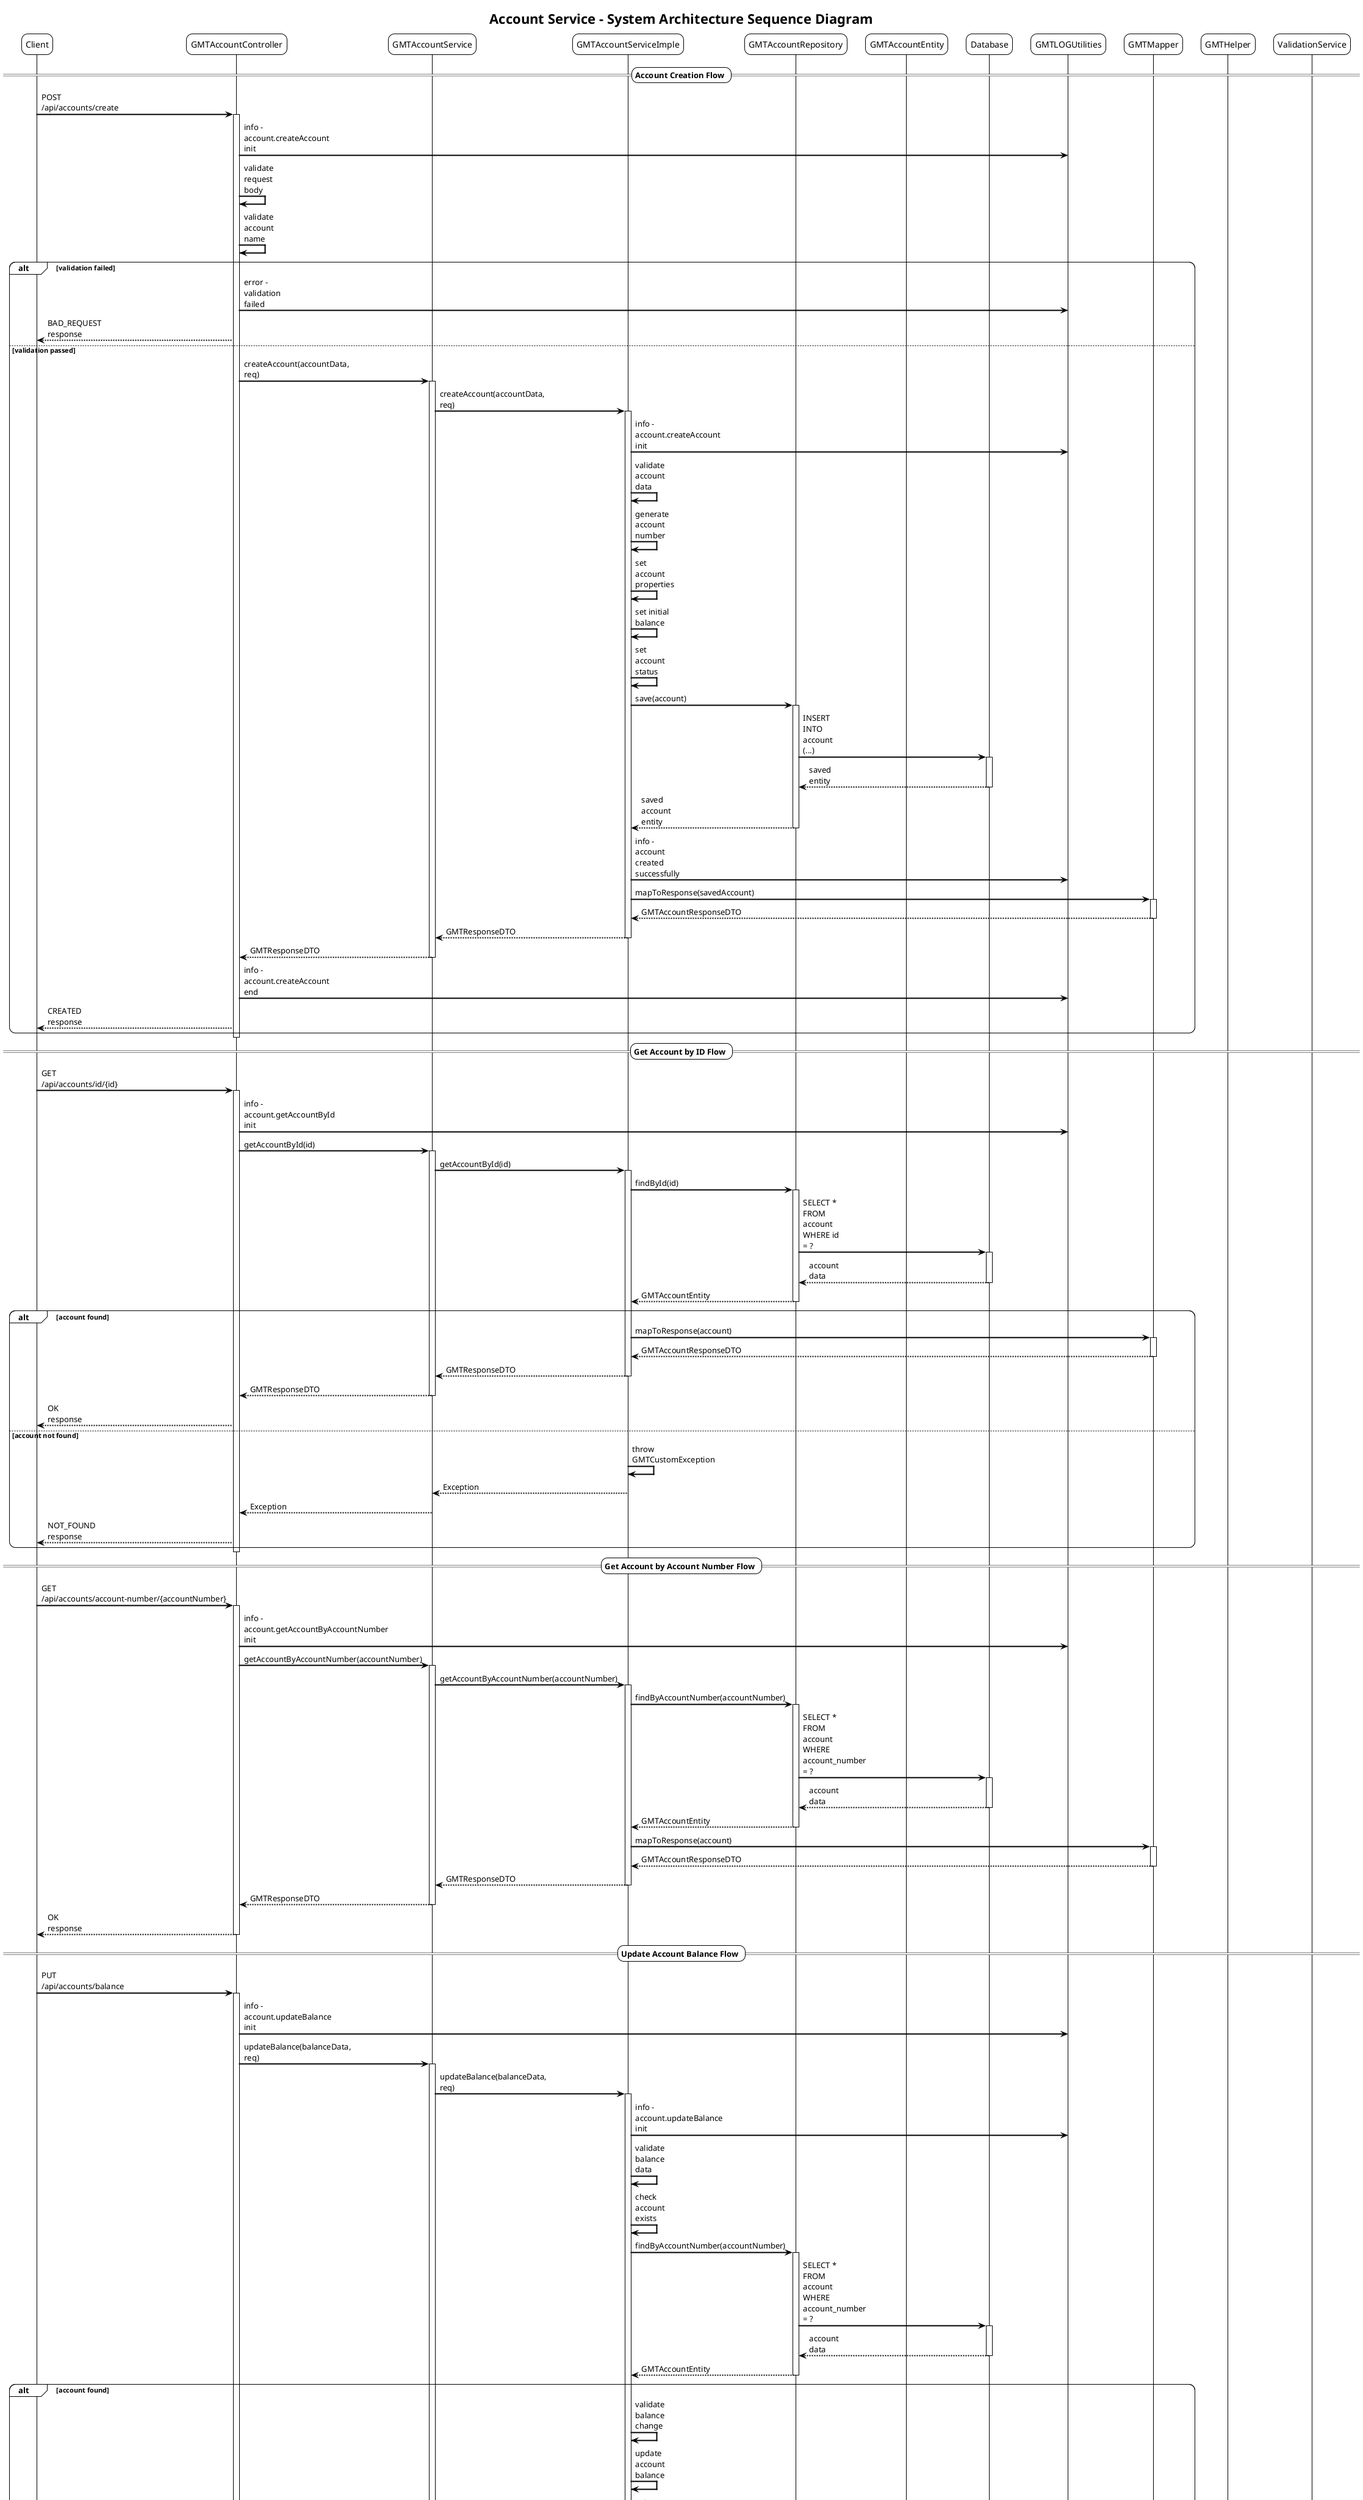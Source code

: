 @startuml Account Service Sequence Diagram
!theme plain
skinparam backgroundColor #FFFFFF
skinparam sequenceArrowThickness 2
skinparam roundcorner 20
skinparam maxmessagesize 60

title Account Service - System Architecture Sequence Diagram

participant "Client" as C
participant "GMTAccountController" as CTL
participant "GMTAccountService" as SVC
participant "GMTAccountServiceImple" as SVC_IMPL
participant "GMTAccountRepository" as REPO
participant "GMTAccountEntity" as ENTITY
participant "Database" as DB
participant "GMTLOGUtilities" as LOG
participant "GMTMapper" as MAPPER
participant "GMTHelper" as HELPER
participant "ValidationService" as VAL_SVC

== Account Creation Flow ==

C -> CTL: POST /api/accounts/create
activate CTL
CTL -> LOG: info - account.createAccount init
CTL -> CTL: validate request body
CTL -> CTL: validate account name

alt validation failed
    CTL -> LOG: error - validation failed
    CTL --> C: BAD_REQUEST response
else validation passed
    CTL -> SVC: createAccount(accountData, req)
    activate SVC
    
    SVC -> SVC_IMPL: createAccount(accountData, req)
    activate SVC_IMPL
    
    SVC_IMPL -> LOG: info - account.createAccount init
    SVC_IMPL -> SVC_IMPL: validate account data
    SVC_IMPL -> SVC_IMPL: generate account number
    SVC_IMPL -> SVC_IMPL: set account properties
    SVC_IMPL -> SVC_IMPL: set initial balance
    SVC_IMPL -> SVC_IMPL: set account status
    
    SVC_IMPL -> REPO: save(account)
    activate REPO
    REPO -> DB: INSERT INTO account (...)
    activate DB
    DB --> REPO: saved entity
    deactivate DB
    REPO --> SVC_IMPL: saved account entity
    deactivate REPO
    
    SVC_IMPL -> LOG: info - account created successfully
    SVC_IMPL -> MAPPER: mapToResponse(savedAccount)
    activate MAPPER
    MAPPER --> SVC_IMPL: GMTAccountResponseDTO
    deactivate MAPPER
    
    SVC_IMPL --> SVC: GMTResponseDTO
    deactivate SVC_IMPL
    
    SVC --> CTL: GMTResponseDTO
    deactivate SVC
    
    CTL -> LOG: info - account.createAccount end
    CTL --> C: CREATED response
end
deactivate CTL

== Get Account by ID Flow ==

C -> CTL: GET /api/accounts/id/{id}
activate CTL
CTL -> LOG: info - account.getAccountById init
CTL -> SVC: getAccountById(id)
activate SVC

SVC -> SVC_IMPL: getAccountById(id)
activate SVC_IMPL

SVC_IMPL -> REPO: findById(id)
activate REPO
REPO -> DB: SELECT * FROM account WHERE id = ?
activate DB
DB --> REPO: account data
deactivate DB
REPO --> SVC_IMPL: GMTAccountEntity
deactivate REPO

alt account found
    SVC_IMPL -> MAPPER: mapToResponse(account)
    activate MAPPER
    MAPPER --> SVC_IMPL: GMTAccountResponseDTO
    deactivate MAPPER
    
    SVC_IMPL --> SVC: GMTResponseDTO
    deactivate SVC_IMPL
    
    SVC --> CTL: GMTResponseDTO
    deactivate SVC
    
    CTL --> C: OK response
else account not found
    SVC_IMPL -> SVC_IMPL: throw GMTCustomException
    SVC_IMPL --> SVC: Exception
    deactivate SVC_IMPL
    
    SVC --> CTL: Exception
    deactivate SVC
    
    CTL --> C: NOT_FOUND response
end
deactivate CTL

== Get Account by Account Number Flow ==

C -> CTL: GET /api/accounts/account-number/{accountNumber}
activate CTL
CTL -> LOG: info - account.getAccountByAccountNumber init
CTL -> SVC: getAccountByAccountNumber(accountNumber)
activate SVC

SVC -> SVC_IMPL: getAccountByAccountNumber(accountNumber)
activate SVC_IMPL

SVC_IMPL -> REPO: findByAccountNumber(accountNumber)
activate REPO
REPO -> DB: SELECT * FROM account WHERE account_number = ?
activate DB
DB --> REPO: account data
deactivate DB
REPO --> SVC_IMPL: GMTAccountEntity
deactivate REPO

SVC_IMPL -> MAPPER: mapToResponse(account)
activate MAPPER
MAPPER --> SVC_IMPL: GMTAccountResponseDTO
deactivate MAPPER

SVC_IMPL --> SVC: GMTResponseDTO
deactivate SVC_IMPL

SVC --> CTL: GMTResponseDTO
deactivate SVC

CTL --> C: OK response
deactivate CTL

== Update Account Balance Flow ==

C -> CTL: PUT /api/accounts/balance
activate CTL
CTL -> LOG: info - account.updateBalance init
CTL -> SVC: updateBalance(balanceData, req)
activate SVC

SVC -> SVC_IMPL: updateBalance(balanceData, req)
activate SVC_IMPL

SVC_IMPL -> LOG: info - account.updateBalance init
SVC_IMPL -> SVC_IMPL: validate balance data
SVC_IMPL -> SVC_IMPL: check account exists

SVC_IMPL -> REPO: findByAccountNumber(accountNumber)
activate REPO
REPO -> DB: SELECT * FROM account WHERE account_number = ?
activate DB
DB --> REPO: account data
deactivate DB
REPO --> SVC_IMPL: GMTAccountEntity
deactivate REPO

alt account found
    SVC_IMPL -> SVC_IMPL: validate balance change
    SVC_IMPL -> SVC_IMPL: update account balance
    SVC_IMPL -> SVC_IMPL: set updated timestamp
    
    SVC_IMPL -> REPO: save(account)
    activate REPO
    REPO -> DB: UPDATE account SET balance=?, updated_at=? WHERE id=?
    activate DB
    DB --> REPO: updated entity
    deactivate DB
    REPO --> SVC_IMPL: updated account entity
    deactivate REPO
    
    SVC_IMPL -> LOG: info - balance updated successfully
    SVC_IMPL -> MAPPER: mapToResponse(updatedAccount)
    activate MAPPER
    MAPPER --> SVC_IMPL: GMTAccountResponseDTO
    deactivate MAPPER
    
    SVC_IMPL --> SVC: GMTResponseDTO
    deactivate SVC_IMPL
    
    SVC --> CTL: GMTResponseDTO
    deactivate SVC
    
    CTL --> C: OK response
else account not found
    SVC_IMPL -> SVC_IMPL: throw GMTCustomException
    SVC_IMPL --> SVC: Exception
    deactivate SVC_IMPL
    
    SVC --> CTL: Exception
    deactivate SVC
    
    CTL --> C: NOT_FOUND response
end
deactivate CTL

== Get All Accounts Flow ==

C -> CTL: GET /api/accounts/all?page={page}&size={size}
activate CTL
CTL -> LOG: info - account.getAllAccounts init
CTL -> SVC: getAllAccounts(page, size)
activate SVC

SVC -> SVC_IMPL: getAllAccounts(page, size)
activate SVC_IMPL

SVC_IMPL -> REPO: findAll(PageRequest.of(page, size))
activate REPO
REPO -> DB: SELECT * FROM account LIMIT ? OFFSET ?
activate DB
DB --> REPO: list of accounts
deactivate DB
REPO --> SVC_IMPL: Page<GMTAccountEntity>
deactivate REPO

SVC_IMPL -> MAPPER: mapToResponse(accounts)
activate MAPPER
MAPPER --> SVC_IMPL: List<GMTAccountResponseDTO>
deactivate MAPPER

SVC_IMPL --> SVC: GMTResponseDTO
deactivate SVC_IMPL

SVC --> CTL: GMTResponseDTO
deactivate SVC

CTL --> C: OK response
deactivate CTL

== Account Status Update Flow ==

C -> CTL: PUT /api/accounts/status
activate CTL
CTL -> LOG: info - account.updateStatus init
CTL -> SVC: updateAccountStatus(statusData, req)
activate SVC

SVC -> SVC_IMPL: updateAccountStatus(statusData, req)
activate SVC_IMPL

SVC_IMPL -> LOG: info - account.updateStatus init
SVC_IMPL -> SVC_IMPL: validate status data
SVC_IMPL -> SVC_IMPL: check account exists

SVC_IMPL -> REPO: findByAccountNumber(accountNumber)
activate REPO
REPO -> DB: SELECT * FROM account WHERE account_number = ?
activate DB
DB --> REPO: account data
deactivate DB
REPO --> SVC_IMPL: GMTAccountEntity
deactivate REPO

alt account found
    SVC_IMPL -> SVC_IMPL: validate status change
    SVC_IMPL -> SVC_IMPL: update account status
    SVC_IMPL -> SVC_IMPL: set updated timestamp
    
    SVC_IMPL -> REPO: save(account)
    activate REPO
    REPO -> DB: UPDATE account SET status=?, updated_at=? WHERE id=?
    activate DB
    DB --> REPO: updated entity
    deactivate DB
    REPO --> SVC_IMPL: updated account entity
    deactivate REPO
    
    SVC_IMPL -> LOG: info - status updated successfully
    SVC_IMPL -> MAPPER: mapToResponse(updatedAccount)
    activate MAPPER
    MAPPER --> SVC_IMPL: GMTAccountResponseDTO
    deactivate MAPPER
    
    SVC_IMPL --> SVC: GMTResponseDTO
    deactivate SVC_IMPL
    
    SVC --> CTL: GMTResponseDTO
    deactivate SVC
    
    CTL --> C: OK response
else account not found
    SVC_IMPL -> SVC_IMPL: throw GMTCustomException
    SVC_IMPL --> SVC: Exception
    deactivate SVC_IMPL
    
    SVC --> CTL: Exception
    deactivate SVC
    
    CTL --> C: NOT_FOUND response
end
deactivate CTL

== Error Handling Flow ==

C -> CTL: Any API call
activate CTL
CTL -> SVC: service method call
activate SVC

SVC -> SVC_IMPL: service implementation
activate SVC_IMPL

SVC_IMPL -> SVC_IMPL: business logic processing

alt Validation Error
    SVC_IMPL -> SVC_IMPL: throw GMTValidationException
else Business Error
    SVC_IMPL -> SVC_IMPL: throw GMTCustomException
else Runtime Error
    SVC_IMPL -> SVC_IMPL: throw GMTRuntimeException
end

SVC_IMPL --> SVC: Exception
deactivate SVC_IMPL

SVC --> CTL: Exception
deactivate SVC

CTL -> LOG: error - exception details
CTL -> CTL: create error response with appropriate HTTP status
CTL --> C: GMTResponseDTO with error details
deactivate CTL

@enduml
